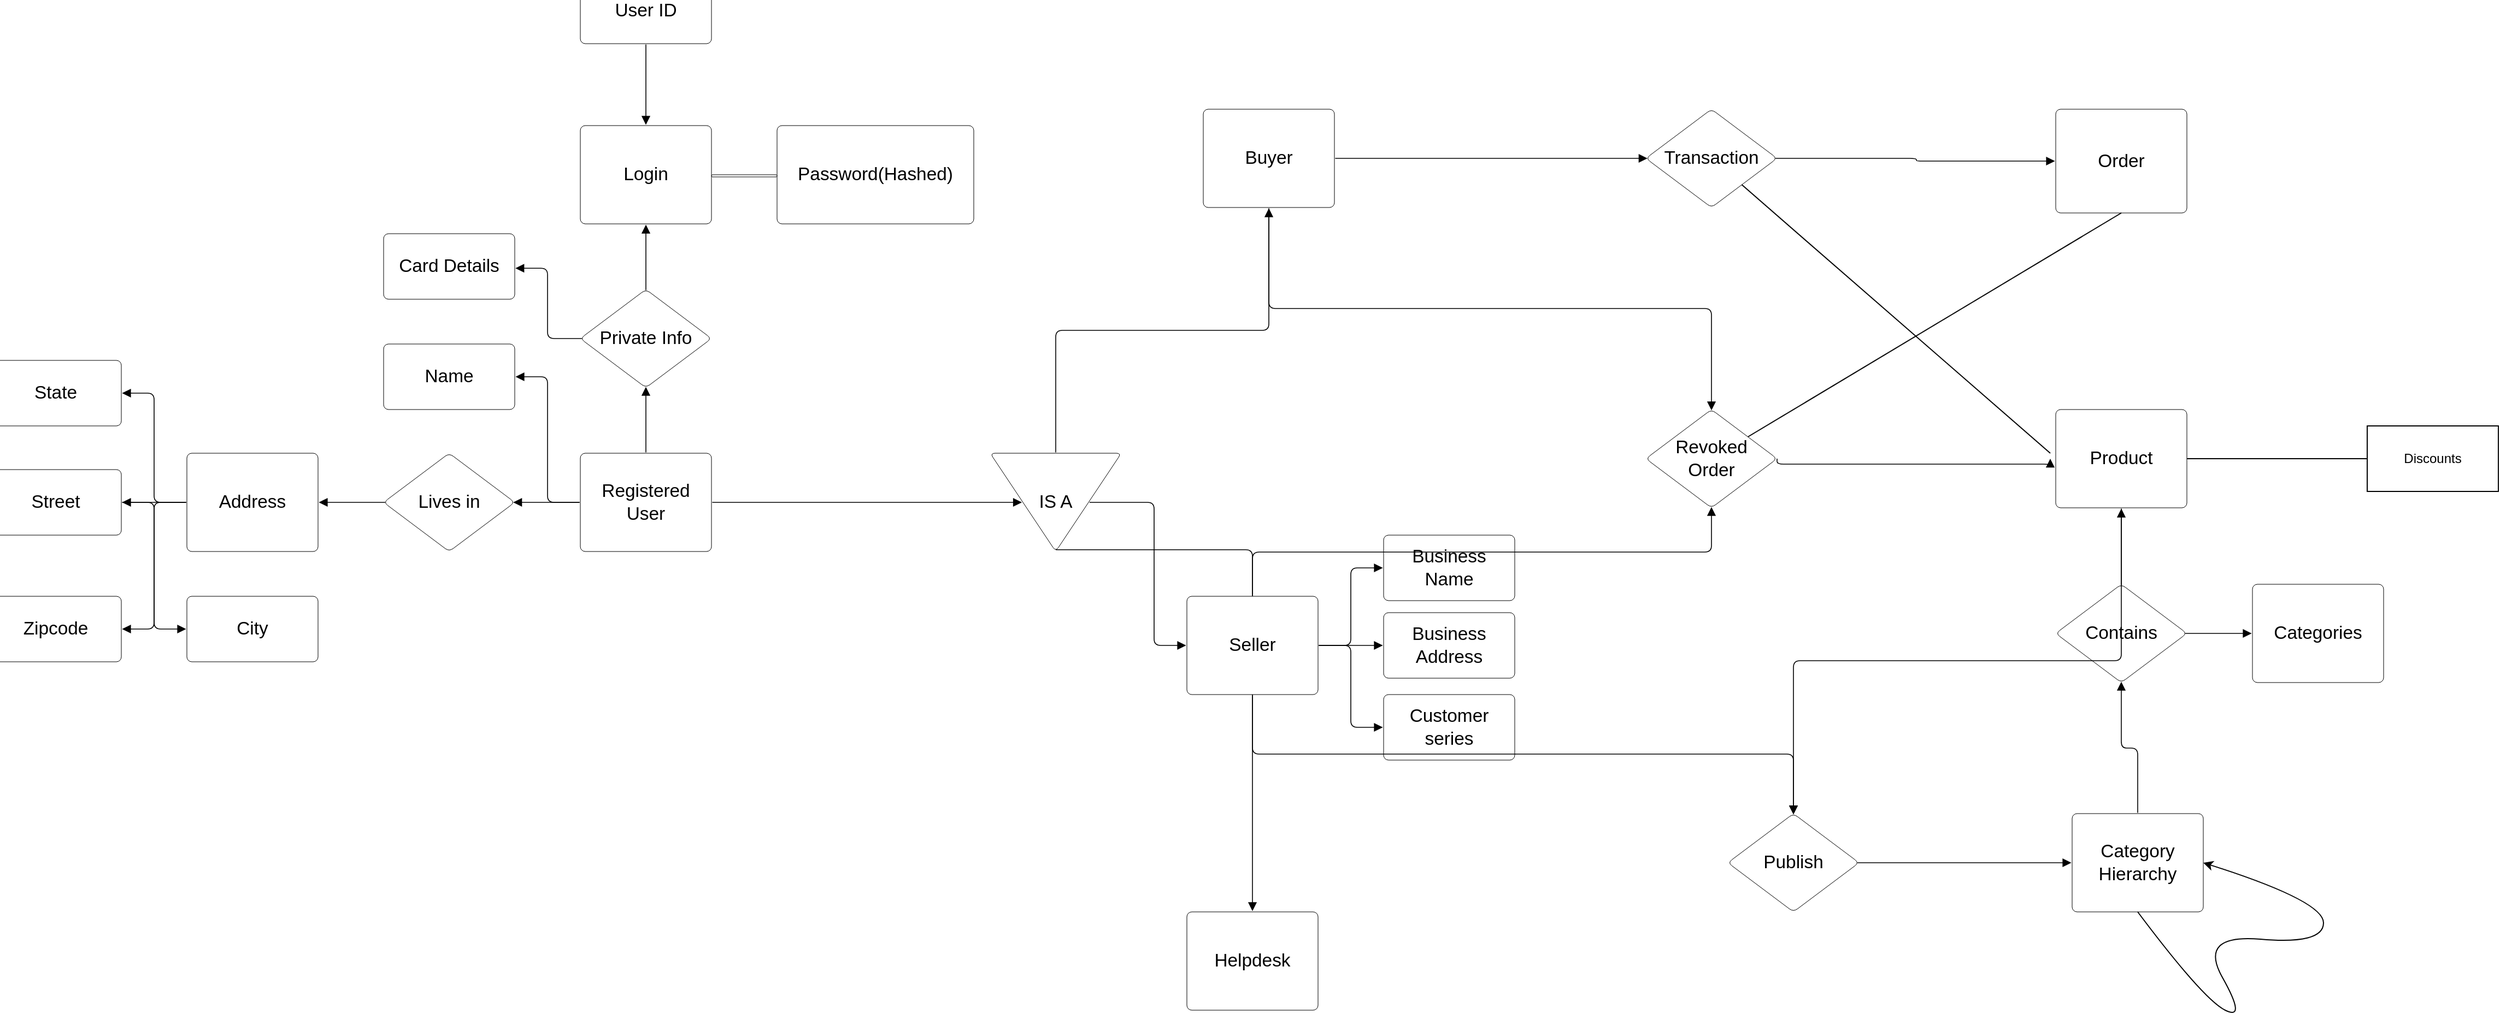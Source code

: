 <mxfile version="26.0.16">
  <diagram id="R2lEEEUBdFMjLlhIrx00" name="Page-1">
    <mxGraphModel dx="2902" dy="2342" grid="1" gridSize="10" guides="1" tooltips="1" connect="1" arrows="1" fold="1" page="1" pageScale="1" pageWidth="850" pageHeight="1100" math="0" shadow="0" extFonts="Permanent Marker^https://fonts.googleapis.com/css?family=Permanent+Marker">
      <root>
        <mxCell id="0" />
        <mxCell id="1" parent="0" />
        <mxCell id="E6jkqPbQKa4cJhccXn8V-61" value="Registered User" style="html=1;overflow=block;blockSpacing=1;whiteSpace=wrap;fontSize=16.7;spacing=9;rounded=1;absoluteArcSize=1;arcSize=9;strokeWidth=NaN;lucidId=gRqY9Qkse681;labelBackgroundColor=none;" vertex="1" parent="1">
          <mxGeometry x="165" y="270" width="120" height="90" as="geometry" />
        </mxCell>
        <mxCell id="E6jkqPbQKa4cJhccXn8V-62" value="" style="html=1;jettySize=18;whiteSpace=wrap;fontSize=13;strokeOpacity=100;strokeWidth=0.8;rounded=1;arcSize=12;edgeStyle=orthogonalEdgeStyle;startArrow=none;endArrow=block;endFill=1;exitX=0.5;exitY=-0.008;exitPerimeter=0;entryX=0.5;entryY=0.992;entryPerimeter=0;lucidId=yRqYI1fova_c;fontColor=#FFFFFF;labelBackgroundColor=none;" edge="1" parent="1" source="E6jkqPbQKa4cJhccXn8V-61" target="E6jkqPbQKa4cJhccXn8V-63">
          <mxGeometry width="100" height="100" relative="1" as="geometry">
            <Array as="points" />
          </mxGeometry>
        </mxCell>
        <mxCell id="E6jkqPbQKa4cJhccXn8V-63" value="Private Info" style="html=1;overflow=block;blockSpacing=1;whiteSpace=wrap;rhombus;fontSize=16.7;spacing=9;rounded=1;absoluteArcSize=1;arcSize=9;strokeWidth=NaN;lucidId=yRqYLSJQ5PU0;labelBackgroundColor=none;" vertex="1" parent="1">
          <mxGeometry x="165" y="120" width="120" height="90" as="geometry" />
        </mxCell>
        <mxCell id="E6jkqPbQKa4cJhccXn8V-64" value="" style="html=1;jettySize=18;whiteSpace=wrap;fontSize=13;strokeOpacity=100;strokeWidth=0.8;rounded=1;arcSize=12;edgeStyle=orthogonalEdgeStyle;startArrow=none;endArrow=block;endFill=1;exitX=-0.006;exitY=0.5;exitPerimeter=0;entryX=0.988;entryY=0.5;entryPerimeter=0;lucidId=LRqYkBhPkQIc;fontColor=#FFFFFF;labelBackgroundColor=none;" edge="1" parent="1" source="E6jkqPbQKa4cJhccXn8V-61" target="E6jkqPbQKa4cJhccXn8V-65">
          <mxGeometry width="100" height="100" relative="1" as="geometry">
            <Array as="points" />
          </mxGeometry>
        </mxCell>
        <mxCell id="E6jkqPbQKa4cJhccXn8V-65" value="Lives in" style="html=1;overflow=block;blockSpacing=1;whiteSpace=wrap;rhombus;fontSize=16.7;spacing=9;rounded=1;absoluteArcSize=1;arcSize=9;strokeWidth=NaN;lucidId=LRqY2nMbWc.k;labelBackgroundColor=none;" vertex="1" parent="1">
          <mxGeometry x="-15" y="270" width="120" height="90" as="geometry" />
        </mxCell>
        <mxCell id="E6jkqPbQKa4cJhccXn8V-66" value="" style="html=1;jettySize=18;whiteSpace=wrap;fontSize=13;strokeOpacity=100;strokeWidth=0.8;rounded=1;arcSize=12;edgeStyle=orthogonalEdgeStyle;startArrow=none;endArrow=block;endFill=1;exitX=-0.006;exitY=0.5;exitPerimeter=0;entryX=1.006;entryY=0.5;entryPerimeter=0;lucidId=RRqYuFU9OQ1N;fontColor=#FFFFFF;labelBackgroundColor=none;" edge="1" parent="1" source="E6jkqPbQKa4cJhccXn8V-61" target="E6jkqPbQKa4cJhccXn8V-67">
          <mxGeometry width="100" height="100" relative="1" as="geometry">
            <Array as="points" />
          </mxGeometry>
        </mxCell>
        <mxCell id="E6jkqPbQKa4cJhccXn8V-67" value="Name" style="html=1;overflow=block;blockSpacing=1;whiteSpace=wrap;fontSize=16.7;spacing=9;rounded=1;absoluteArcSize=1;arcSize=9;strokeWidth=NaN;lucidId=RRqYtm4euIxn;labelBackgroundColor=none;" vertex="1" parent="1">
          <mxGeometry x="-15" y="170" width="120" height="60" as="geometry" />
        </mxCell>
        <mxCell id="E6jkqPbQKa4cJhccXn8V-68" value="" style="html=1;jettySize=18;whiteSpace=wrap;fontSize=13;strokeOpacity=100;strokeWidth=0.8;rounded=1;arcSize=12;edgeStyle=orthogonalEdgeStyle;startArrow=none;endArrow=block;endFill=1;exitX=0.012;exitY=0.5;exitPerimeter=0;entryX=1.006;entryY=0.5;entryPerimeter=0;lucidId=RSqYBwHx0Gmj;fontColor=#FFFFFF;labelBackgroundColor=none;" edge="1" parent="1" source="E6jkqPbQKa4cJhccXn8V-65" target="E6jkqPbQKa4cJhccXn8V-69">
          <mxGeometry width="100" height="100" relative="1" as="geometry">
            <Array as="points" />
          </mxGeometry>
        </mxCell>
        <mxCell id="E6jkqPbQKa4cJhccXn8V-69" value="Address" style="html=1;overflow=block;blockSpacing=1;whiteSpace=wrap;fontSize=16.7;spacing=9;rounded=1;absoluteArcSize=1;arcSize=9;strokeWidth=NaN;lucidId=RSqY2hOoYwix;labelBackgroundColor=none;" vertex="1" parent="1">
          <mxGeometry x="-195" y="270" width="120" height="90" as="geometry" />
        </mxCell>
        <mxCell id="E6jkqPbQKa4cJhccXn8V-70" value="" style="html=1;jettySize=18;whiteSpace=wrap;fontSize=13;strokeOpacity=100;strokeWidth=0.8;rounded=1;arcSize=12;edgeStyle=orthogonalEdgeStyle;startArrow=none;endArrow=block;endFill=1;exitX=-0.006;exitY=0.5;exitPerimeter=0;entryX=1.006;entryY=0.5;entryPerimeter=0;lucidId=kTqYNJMHsaEp;fontColor=#FFFFFF;labelBackgroundColor=none;" edge="1" parent="1" source="E6jkqPbQKa4cJhccXn8V-69" target="E6jkqPbQKa4cJhccXn8V-71">
          <mxGeometry width="100" height="100" relative="1" as="geometry">
            <Array as="points" />
          </mxGeometry>
        </mxCell>
        <mxCell id="E6jkqPbQKa4cJhccXn8V-71" value="Street" style="html=1;overflow=block;blockSpacing=1;whiteSpace=wrap;fontSize=16.7;spacing=9;rounded=1;absoluteArcSize=1;arcSize=9;strokeWidth=NaN;lucidId=kTqY4z9rk5KH;labelBackgroundColor=none;" vertex="1" parent="1">
          <mxGeometry x="-375" y="285" width="120" height="60" as="geometry" />
        </mxCell>
        <mxCell id="E6jkqPbQKa4cJhccXn8V-72" value="" style="html=1;jettySize=18;whiteSpace=wrap;fontSize=13;strokeOpacity=100;strokeWidth=0.8;rounded=1;arcSize=12;edgeStyle=orthogonalEdgeStyle;startArrow=none;endArrow=block;endFill=1;exitX=1.006;exitY=0.5;exitPerimeter=0;entryX=-0.006;entryY=0.5;entryPerimeter=0;lucidId=mTqYX-yObgES;fontColor=#FFFFFF;labelBackgroundColor=none;" edge="1" parent="1" source="E6jkqPbQKa4cJhccXn8V-71" target="E6jkqPbQKa4cJhccXn8V-73">
          <mxGeometry width="100" height="100" relative="1" as="geometry">
            <Array as="points" />
          </mxGeometry>
        </mxCell>
        <mxCell id="E6jkqPbQKa4cJhccXn8V-73" value="City" style="html=1;overflow=block;blockSpacing=1;whiteSpace=wrap;fontSize=16.7;spacing=9;rounded=1;absoluteArcSize=1;arcSize=9;strokeWidth=NaN;lucidId=mTqYJ2anaRyW;labelBackgroundColor=none;" vertex="1" parent="1">
          <mxGeometry x="-195" y="401" width="120" height="60" as="geometry" />
        </mxCell>
        <mxCell id="E6jkqPbQKa4cJhccXn8V-74" value="" style="html=1;jettySize=18;whiteSpace=wrap;fontSize=13;strokeOpacity=100;strokeWidth=0.8;rounded=1;arcSize=12;edgeStyle=orthogonalEdgeStyle;startArrow=none;endArrow=block;endFill=1;exitX=-0.006;exitY=0.5;exitPerimeter=0;entryX=1.006;entryY=0.5;entryPerimeter=0;lucidId=oTqYLUMXKShL;fontColor=#FFFFFF;labelBackgroundColor=none;" edge="1" parent="1" source="E6jkqPbQKa4cJhccXn8V-69" target="E6jkqPbQKa4cJhccXn8V-75">
          <mxGeometry width="100" height="100" relative="1" as="geometry">
            <Array as="points" />
          </mxGeometry>
        </mxCell>
        <mxCell id="E6jkqPbQKa4cJhccXn8V-75" value="Zipcode" style="html=1;overflow=block;blockSpacing=1;whiteSpace=wrap;fontSize=16.7;spacing=9;rounded=1;absoluteArcSize=1;arcSize=9;strokeWidth=NaN;lucidId=oTqYGgmuSKGg;labelBackgroundColor=none;" vertex="1" parent="1">
          <mxGeometry x="-375" y="401" width="120" height="60" as="geometry" />
        </mxCell>
        <mxCell id="E6jkqPbQKa4cJhccXn8V-76" value="" style="html=1;jettySize=18;whiteSpace=wrap;fontSize=13;strokeOpacity=100;strokeWidth=0.8;rounded=1;arcSize=12;edgeStyle=orthogonalEdgeStyle;startArrow=none;endArrow=block;endFill=1;exitX=-0.006;exitY=0.5;exitPerimeter=0;entryX=1.006;entryY=0.5;entryPerimeter=0;lucidId=PTqYq08lQQ99;fontColor=#FFFFFF;labelBackgroundColor=none;" edge="1" parent="1" source="E6jkqPbQKa4cJhccXn8V-69" target="E6jkqPbQKa4cJhccXn8V-77">
          <mxGeometry width="100" height="100" relative="1" as="geometry">
            <Array as="points" />
          </mxGeometry>
        </mxCell>
        <mxCell id="E6jkqPbQKa4cJhccXn8V-77" value="State" style="html=1;overflow=block;blockSpacing=1;whiteSpace=wrap;fontSize=16.7;spacing=9;rounded=1;absoluteArcSize=1;arcSize=9;strokeWidth=NaN;lucidId=PTqYvRnsqesd;labelBackgroundColor=none;" vertex="1" parent="1">
          <mxGeometry x="-375" y="185" width="120" height="60" as="geometry" />
        </mxCell>
        <mxCell id="E6jkqPbQKa4cJhccXn8V-78" value="Login" style="html=1;overflow=block;blockSpacing=1;whiteSpace=wrap;fontSize=16.7;spacing=9;rounded=1;absoluteArcSize=1;arcSize=9;strokeWidth=NaN;lucidId=dUqYwRhcH~zG;labelBackgroundColor=none;" vertex="1" parent="1">
          <mxGeometry x="165" y="-30" width="120" height="90" as="geometry" />
        </mxCell>
        <mxCell id="E6jkqPbQKa4cJhccXn8V-79" value="" style="html=1;jettySize=18;whiteSpace=wrap;fontSize=13;strokeOpacity=100;strokeWidth=0.8;rounded=1;arcSize=12;edgeStyle=orthogonalEdgeStyle;startArrow=none;endArrow=block;endFill=1;exitX=0.5;exitY=0.008;exitPerimeter=0;entryX=0.5;entryY=1.008;entryPerimeter=0;lucidId=EUqYGTeEbttp;fontColor=#FFFFFF;labelBackgroundColor=none;" edge="1" parent="1" source="E6jkqPbQKa4cJhccXn8V-63" target="E6jkqPbQKa4cJhccXn8V-78">
          <mxGeometry width="100" height="100" relative="1" as="geometry">
            <Array as="points" />
          </mxGeometry>
        </mxCell>
        <mxCell id="E6jkqPbQKa4cJhccXn8V-80" value="Card Details" style="html=1;overflow=block;blockSpacing=1;whiteSpace=wrap;fontSize=16.7;spacing=9;rounded=1;absoluteArcSize=1;arcSize=9;strokeWidth=NaN;lucidId=WUqYfr_o5fy.;labelBackgroundColor=none;" vertex="1" parent="1">
          <mxGeometry x="-15" y="69" width="120" height="60" as="geometry" />
        </mxCell>
        <mxCell id="E6jkqPbQKa4cJhccXn8V-81" value="" style="html=1;jettySize=18;whiteSpace=wrap;fontSize=13;strokeOpacity=100;strokeWidth=0.8;rounded=1;arcSize=12;edgeStyle=orthogonalEdgeStyle;startArrow=none;endArrow=block;endFill=1;exitX=0.012;exitY=0.5;exitPerimeter=0;entryX=1.005;entryY=0.527;entryPerimeter=0;lucidId=0UqYFQ5-wc0S;fontColor=#FFFFFF;labelBackgroundColor=none;" edge="1" parent="1" source="E6jkqPbQKa4cJhccXn8V-63" target="E6jkqPbQKa4cJhccXn8V-80">
          <mxGeometry width="100" height="100" relative="1" as="geometry">
            <Array as="points" />
          </mxGeometry>
        </mxCell>
        <mxCell id="E6jkqPbQKa4cJhccXn8V-82" value="" style="html=1;jettySize=18;whiteSpace=wrap;fontSize=13;strokeOpacity=100;strokeWidth=0.8;rounded=1;arcSize=12;edgeStyle=orthogonalEdgeStyle;startArrow=none;endArrow=block;endFill=1;exitX=0.5;exitY=1.013;exitPerimeter=0;entryX=0.5;entryY=-0.008;entryPerimeter=0;lucidId=cVqY1r7Iw5Du;fontColor=#FFFFFF;labelBackgroundColor=none;" edge="1" parent="1" source="E6jkqPbQKa4cJhccXn8V-83" target="E6jkqPbQKa4cJhccXn8V-78">
          <mxGeometry width="100" height="100" relative="1" as="geometry">
            <Array as="points" />
          </mxGeometry>
        </mxCell>
        <mxCell id="E6jkqPbQKa4cJhccXn8V-83" value="User ID" style="html=1;overflow=block;blockSpacing=1;whiteSpace=wrap;fontSize=16.7;spacing=9;rounded=1;absoluteArcSize=1;arcSize=9;strokeWidth=NaN;lucidId=cVqYwc0zfUg3;labelBackgroundColor=none;" vertex="1" parent="1">
          <mxGeometry x="165" y="-165" width="120" height="60" as="geometry" />
        </mxCell>
        <mxCell id="E6jkqPbQKa4cJhccXn8V-84" value="Password(Hashed)" style="html=1;overflow=block;blockSpacing=1;whiteSpace=wrap;fontSize=16.7;spacing=9;rounded=1;absoluteArcSize=1;arcSize=9;strokeWidth=NaN;lucidId=hVqYxX.KVmiw;labelBackgroundColor=none;" vertex="1" parent="1">
          <mxGeometry x="345" y="-30" width="180" height="90" as="geometry" />
        </mxCell>
        <mxCell id="E6jkqPbQKa4cJhccXn8V-85" value="" style="html=1;overflow=block;blockSpacing=1;whiteSpace=wrap;fontSize=13;spacing=0;rounded=1;absoluteArcSize=1;arcSize=9;strokeWidth=NaN;lucidId=MWqYEDBl9kO_;labelBackgroundColor=none;" vertex="1" parent="1">
          <mxGeometry x="285" y="15" width="60" height="2" as="geometry" />
        </mxCell>
        <mxCell id="E6jkqPbQKa4cJhccXn8V-86" value="" style="html=1;jettySize=18;whiteSpace=wrap;fontSize=13;strokeOpacity=100;strokeWidth=0.8;rounded=1;arcSize=12;edgeStyle=orthogonalEdgeStyle;startArrow=none;endArrow=block;endFill=1;exitX=1.006;exitY=0.5;exitPerimeter=0;entryX=0.242;entryY=0.5;entryPerimeter=0;lucidId=aYqYnv5.vwqL;fontColor=#FFFFFF;labelBackgroundColor=none;" edge="1" parent="1" source="E6jkqPbQKa4cJhccXn8V-61" target="E6jkqPbQKa4cJhccXn8V-87">
          <mxGeometry width="100" height="100" relative="1" as="geometry">
            <Array as="points" />
          </mxGeometry>
        </mxCell>
        <mxCell id="E6jkqPbQKa4cJhccXn8V-87" value="IS A" style="html=1;overflow=block;blockSpacing=1;whiteSpace=wrap;triangle;direction=south;anchorPointDirection=0;fontSize=16.7;spacing=9;rounded=1;absoluteArcSize=1;arcSize=9;strokeWidth=NaN;lucidId=aYqYB_8z1lbE;labelBackgroundColor=none;" vertex="1" parent="1">
          <mxGeometry x="540" y="270" width="120" height="90" as="geometry" />
        </mxCell>
        <mxCell id="E6jkqPbQKa4cJhccXn8V-88" value="" style="html=1;jettySize=18;whiteSpace=wrap;fontSize=13;strokeOpacity=100;strokeWidth=0.8;rounded=1;arcSize=12;edgeStyle=orthogonalEdgeStyle;startArrow=none;endArrow=block;endFill=1;exitX=0.5;exitY=0.982;exitPerimeter=0;entryX=0.5;entryY=-0.008;entryPerimeter=0;lucidId=lYqYbwCCiXf.;fontColor=#FFFFFF;labelBackgroundColor=none;" edge="1" parent="1" source="E6jkqPbQKa4cJhccXn8V-87" target="E6jkqPbQKa4cJhccXn8V-89">
          <mxGeometry width="100" height="100" relative="1" as="geometry">
            <Array as="points" />
          </mxGeometry>
        </mxCell>
        <mxCell id="E6jkqPbQKa4cJhccXn8V-89" value="Helpdesk" style="html=1;overflow=block;blockSpacing=1;whiteSpace=wrap;fontSize=16.7;spacing=9;rounded=1;absoluteArcSize=1;arcSize=9;strokeWidth=NaN;lucidId=lYqY2L1.5rSc;labelBackgroundColor=none;" vertex="1" parent="1">
          <mxGeometry x="720" y="690" width="120" height="90" as="geometry" />
        </mxCell>
        <mxCell id="E6jkqPbQKa4cJhccXn8V-90" value="" style="html=1;jettySize=18;whiteSpace=wrap;fontSize=13;strokeOpacity=100;strokeWidth=0.8;rounded=1;arcSize=12;edgeStyle=orthogonalEdgeStyle;startArrow=none;endArrow=block;endFill=1;exitX=0.758;exitY=0.5;exitPerimeter=0;entryX=-0.006;entryY=0.5;entryPerimeter=0;lucidId=nYqYP9XM1~Z7;fontColor=#FFFFFF;labelBackgroundColor=none;" edge="1" parent="1" source="E6jkqPbQKa4cJhccXn8V-87" target="E6jkqPbQKa4cJhccXn8V-91">
          <mxGeometry width="100" height="100" relative="1" as="geometry">
            <Array as="points" />
          </mxGeometry>
        </mxCell>
        <mxCell id="E6jkqPbQKa4cJhccXn8V-91" value="Seller" style="html=1;overflow=block;blockSpacing=1;whiteSpace=wrap;fontSize=16.7;spacing=9;rounded=1;absoluteArcSize=1;arcSize=9;strokeWidth=NaN;lucidId=nYqYoQrnCQ-k;labelBackgroundColor=none;" vertex="1" parent="1">
          <mxGeometry x="720" y="401" width="120" height="90" as="geometry" />
        </mxCell>
        <mxCell id="E6jkqPbQKa4cJhccXn8V-92" value="" style="html=1;jettySize=18;whiteSpace=wrap;fontSize=13;strokeOpacity=100;strokeWidth=0.8;rounded=1;arcSize=12;edgeStyle=orthogonalEdgeStyle;startArrow=none;endArrow=block;endFill=1;exitX=0.5;exitY=-0.008;exitPerimeter=0;entryX=0.5;entryY=1.008;entryPerimeter=0;lucidId=oYqYItvIhrHn;fontColor=#FFFFFF;labelBackgroundColor=none;" edge="1" parent="1" source="E6jkqPbQKa4cJhccXn8V-87" target="E6jkqPbQKa4cJhccXn8V-93">
          <mxGeometry width="100" height="100" relative="1" as="geometry">
            <Array as="points" />
          </mxGeometry>
        </mxCell>
        <mxCell id="E6jkqPbQKa4cJhccXn8V-93" value="Buyer" style="html=1;overflow=block;blockSpacing=1;whiteSpace=wrap;fontSize=16.7;spacing=9;rounded=1;absoluteArcSize=1;arcSize=9;strokeWidth=NaN;lucidId=oYqY3jGOQ7Ny;labelBackgroundColor=none;" vertex="1" parent="1">
          <mxGeometry x="735" y="-45" width="120" height="90" as="geometry" />
        </mxCell>
        <mxCell id="E6jkqPbQKa4cJhccXn8V-94" value="" style="html=1;jettySize=18;whiteSpace=wrap;fontSize=13;strokeOpacity=100;strokeWidth=0.8;rounded=1;arcSize=12;edgeStyle=orthogonalEdgeStyle;startArrow=none;endArrow=block;endFill=1;exitX=1.006;exitY=0.5;exitPerimeter=0;entryX=-0.006;entryY=0.5;entryPerimeter=0;lucidId=PYqYAz6FoRvw;fontColor=#FFFFFF;labelBackgroundColor=none;" edge="1" parent="1" source="E6jkqPbQKa4cJhccXn8V-91" target="E6jkqPbQKa4cJhccXn8V-95">
          <mxGeometry width="100" height="100" relative="1" as="geometry">
            <Array as="points" />
          </mxGeometry>
        </mxCell>
        <mxCell id="E6jkqPbQKa4cJhccXn8V-95" value="Business Address" style="html=1;overflow=block;blockSpacing=1;whiteSpace=wrap;fontSize=16.7;spacing=9;rounded=1;absoluteArcSize=1;arcSize=9;strokeWidth=NaN;lucidId=PYqYwhyK~T6p;labelBackgroundColor=none;" vertex="1" parent="1">
          <mxGeometry x="900" y="416" width="120" height="60" as="geometry" />
        </mxCell>
        <mxCell id="E6jkqPbQKa4cJhccXn8V-96" value="" style="html=1;jettySize=18;whiteSpace=wrap;fontSize=13;strokeOpacity=100;strokeWidth=0.8;rounded=1;arcSize=12;edgeStyle=orthogonalEdgeStyle;startArrow=none;endArrow=block;endFill=1;exitX=1.006;exitY=0.5;exitPerimeter=0;entryX=-0.006;entryY=0.5;entryPerimeter=0;lucidId=QYqY7W_44us1;fontColor=#FFFFFF;labelBackgroundColor=none;" edge="1" parent="1" source="E6jkqPbQKa4cJhccXn8V-91" target="E6jkqPbQKa4cJhccXn8V-97">
          <mxGeometry width="100" height="100" relative="1" as="geometry">
            <Array as="points" />
          </mxGeometry>
        </mxCell>
        <mxCell id="E6jkqPbQKa4cJhccXn8V-97" value="Customer series" style="html=1;overflow=block;blockSpacing=1;whiteSpace=wrap;fontSize=16.7;spacing=9;rounded=1;absoluteArcSize=1;arcSize=9;strokeWidth=NaN;lucidId=QYqYcN618cyQ;labelBackgroundColor=none;" vertex="1" parent="1">
          <mxGeometry x="900" y="491" width="120" height="60" as="geometry" />
        </mxCell>
        <mxCell id="E6jkqPbQKa4cJhccXn8V-98" value="" style="html=1;jettySize=18;whiteSpace=wrap;fontSize=13;strokeOpacity=100;strokeWidth=0.8;rounded=1;arcSize=12;edgeStyle=orthogonalEdgeStyle;startArrow=none;endArrow=block;endFill=1;exitX=1.006;exitY=0.5;exitPerimeter=0;entryX=-0.006;entryY=0.5;entryPerimeter=0;lucidId=RYqYCzyzH3SW;fontColor=#FFFFFF;labelBackgroundColor=none;" edge="1" parent="1" source="E6jkqPbQKa4cJhccXn8V-91" target="E6jkqPbQKa4cJhccXn8V-99">
          <mxGeometry width="100" height="100" relative="1" as="geometry">
            <Array as="points" />
          </mxGeometry>
        </mxCell>
        <mxCell id="E6jkqPbQKa4cJhccXn8V-99" value="Business Name" style="html=1;overflow=block;blockSpacing=1;whiteSpace=wrap;fontSize=16.7;spacing=9;rounded=1;absoluteArcSize=1;arcSize=9;strokeWidth=NaN;lucidId=RYqYeXFRjaJo;labelBackgroundColor=none;" vertex="1" parent="1">
          <mxGeometry x="900" y="345" width="120" height="60" as="geometry" />
        </mxCell>
        <mxCell id="E6jkqPbQKa4cJhccXn8V-100" value="" style="html=1;jettySize=18;whiteSpace=wrap;fontSize=13;strokeOpacity=100;strokeWidth=0.8;rounded=1;arcSize=12;edgeStyle=orthogonalEdgeStyle;startArrow=none;endArrow=block;endFill=1;exitX=1.006;exitY=0.5;exitPerimeter=0;entryX=0.012;entryY=0.5;entryPerimeter=0;lucidId=QZqYLLWtZo-z;fontColor=#FFFFFF;labelBackgroundColor=none;" edge="1" parent="1" source="E6jkqPbQKa4cJhccXn8V-93" target="E6jkqPbQKa4cJhccXn8V-101">
          <mxGeometry width="100" height="100" relative="1" as="geometry">
            <Array as="points" />
          </mxGeometry>
        </mxCell>
        <mxCell id="E6jkqPbQKa4cJhccXn8V-101" value="Transaction" style="html=1;overflow=block;blockSpacing=1;whiteSpace=wrap;rhombus;fontSize=16.7;spacing=9;rounded=1;absoluteArcSize=1;arcSize=9;strokeWidth=NaN;lucidId=QZqYzLfZw0-F;labelBackgroundColor=none;" vertex="1" parent="1">
          <mxGeometry x="1140" y="-45" width="120" height="90" as="geometry" />
        </mxCell>
        <mxCell id="E6jkqPbQKa4cJhccXn8V-102" value="" style="html=1;jettySize=18;whiteSpace=wrap;fontSize=13;strokeOpacity=100;strokeWidth=0.8;rounded=1;arcSize=12;edgeStyle=orthogonalEdgeStyle;startArrow=none;endArrow=block;endFill=1;exitX=0.988;exitY=0.5;exitPerimeter=0;entryX=-0.006;entryY=0.5;entryPerimeter=0;lucidId=3ZqYFcEj2bQ2;fontColor=#FFFFFF;labelBackgroundColor=none;" edge="1" parent="1" source="E6jkqPbQKa4cJhccXn8V-101" target="E6jkqPbQKa4cJhccXn8V-103">
          <mxGeometry width="100" height="100" relative="1" as="geometry">
            <Array as="points" />
          </mxGeometry>
        </mxCell>
        <mxCell id="E6jkqPbQKa4cJhccXn8V-103" value="Order" style="html=1;overflow=block;blockSpacing=1;whiteSpace=wrap;fontSize=16.7;spacing=9;rounded=1;absoluteArcSize=1;arcSize=9;strokeWidth=NaN;lucidId=3ZqYRd_S.M3v;labelBackgroundColor=none;" vertex="1" parent="1">
          <mxGeometry x="1515" y="-45" width="120" height="95" as="geometry" />
        </mxCell>
        <mxCell id="E6jkqPbQKa4cJhccXn8V-104" value="" style="html=1;jettySize=18;whiteSpace=wrap;fontSize=13;strokeOpacity=100;strokeWidth=0.8;rounded=1;arcSize=12;edgeStyle=orthogonalEdgeStyle;startArrow=none;endArrow=block;endFill=1;exitX=0.5;exitY=-0.008;exitPerimeter=0;entryX=0.5;entryY=0.992;entryPerimeter=0;lucidId=.ZqYD.Vl4Fk7;fontColor=#FFFFFF;labelBackgroundColor=none;" edge="1" parent="1" source="E6jkqPbQKa4cJhccXn8V-91" target="E6jkqPbQKa4cJhccXn8V-105">
          <mxGeometry width="100" height="100" relative="1" as="geometry">
            <Array as="points" />
          </mxGeometry>
        </mxCell>
        <mxCell id="E6jkqPbQKa4cJhccXn8V-105" value="Revoked Order" style="html=1;overflow=block;blockSpacing=1;whiteSpace=wrap;rhombus;fontSize=16.7;spacing=9;rounded=1;absoluteArcSize=1;arcSize=9;strokeWidth=NaN;lucidId=.ZqY.2ZhY5br;labelBackgroundColor=none;" vertex="1" parent="1">
          <mxGeometry x="1140" y="230" width="120" height="90" as="geometry" />
        </mxCell>
        <mxCell id="E6jkqPbQKa4cJhccXn8V-106" value="" style="html=1;jettySize=18;whiteSpace=wrap;fontSize=13;strokeOpacity=100;strokeWidth=0.8;rounded=1;arcSize=12;edgeStyle=orthogonalEdgeStyle;startArrow=none;endArrow=block;endFill=1;exitX=0.5;exitY=1.008;exitPerimeter=0;entryX=0.5;entryY=0.008;entryPerimeter=0;lucidId=A0qYV~RuDArJ;fontColor=#FFFFFF;labelBackgroundColor=none;" edge="1" parent="1" source="E6jkqPbQKa4cJhccXn8V-91" target="E6jkqPbQKa4cJhccXn8V-107">
          <mxGeometry width="100" height="100" relative="1" as="geometry">
            <Array as="points" />
          </mxGeometry>
        </mxCell>
        <mxCell id="E6jkqPbQKa4cJhccXn8V-107" value="Publish" style="html=1;overflow=block;blockSpacing=1;whiteSpace=wrap;rhombus;fontSize=16.7;spacing=9;rounded=1;absoluteArcSize=1;arcSize=9;strokeWidth=NaN;lucidId=A0qYmbD64PyA;labelBackgroundColor=none;" vertex="1" parent="1">
          <mxGeometry x="1215" y="600" width="120" height="90" as="geometry" />
        </mxCell>
        <mxCell id="E6jkqPbQKa4cJhccXn8V-108" value="" style="html=1;jettySize=18;whiteSpace=wrap;fontSize=13;strokeOpacity=100;strokeWidth=0.8;rounded=1;arcSize=12;edgeStyle=orthogonalEdgeStyle;startArrow=none;endArrow=block;endFill=1;lucidId=Y0qYziYV_dhq;fontColor=#FFFFFF;labelBackgroundColor=none;exitX=1;exitY=0.5;exitDx=0;exitDy=0;" edge="1" parent="1" source="E6jkqPbQKa4cJhccXn8V-105">
          <mxGeometry width="100" height="100" relative="1" as="geometry">
            <Array as="points">
              <mxPoint x="1260" y="280" />
              <mxPoint x="1510" y="280" />
            </Array>
            <mxPoint x="1250" y="380" as="sourcePoint" />
            <mxPoint x="1510" y="275" as="targetPoint" />
          </mxGeometry>
        </mxCell>
        <mxCell id="E6jkqPbQKa4cJhccXn8V-109" value="Product" style="html=1;overflow=block;blockSpacing=1;whiteSpace=wrap;fontSize=16.7;spacing=9;rounded=1;absoluteArcSize=1;arcSize=9;strokeWidth=NaN;lucidId=Y0qYCAMnRt-L;labelBackgroundColor=none;" vertex="1" parent="1">
          <mxGeometry x="1515" y="230" width="120" height="90" as="geometry" />
        </mxCell>
        <mxCell id="E6jkqPbQKa4cJhccXn8V-110" value="" style="html=1;jettySize=18;whiteSpace=wrap;fontSize=13;strokeOpacity=100;strokeWidth=0.8;rounded=1;arcSize=12;edgeStyle=orthogonalEdgeStyle;startArrow=none;endArrow=block;endFill=1;exitX=0.988;exitY=0.5;exitPerimeter=0;entryX=-0.006;entryY=0.5;entryPerimeter=0;lucidId=60qYMjgFN~Xl;fontColor=#FFFFFF;labelBackgroundColor=none;" edge="1" parent="1" source="E6jkqPbQKa4cJhccXn8V-107" target="E6jkqPbQKa4cJhccXn8V-111">
          <mxGeometry width="100" height="100" relative="1" as="geometry">
            <Array as="points" />
          </mxGeometry>
        </mxCell>
        <mxCell id="E6jkqPbQKa4cJhccXn8V-111" value="Category Hierarchy" style="html=1;overflow=block;blockSpacing=1;whiteSpace=wrap;fontSize=16.7;spacing=9;rounded=1;absoluteArcSize=1;arcSize=9;strokeWidth=NaN;lucidId=60qYJcSn1ibH;labelBackgroundColor=none;" vertex="1" parent="1">
          <mxGeometry x="1530" y="600" width="120" height="90" as="geometry" />
        </mxCell>
        <mxCell id="E6jkqPbQKa4cJhccXn8V-112" value="" style="html=1;jettySize=18;whiteSpace=wrap;fontSize=13;strokeOpacity=100;strokeWidth=0.8;rounded=1;arcSize=12;edgeStyle=orthogonalEdgeStyle;startArrow=none;endArrow=block;endFill=1;exitX=0.5;exitY=-0.008;exitPerimeter=0;entryX=0.5;entryY=0.992;entryPerimeter=0;lucidId=c1qYmt3CT.yc;fontColor=#FFFFFF;labelBackgroundColor=none;" edge="1" parent="1" source="E6jkqPbQKa4cJhccXn8V-111" target="E6jkqPbQKa4cJhccXn8V-113">
          <mxGeometry width="100" height="100" relative="1" as="geometry">
            <Array as="points" />
          </mxGeometry>
        </mxCell>
        <mxCell id="E6jkqPbQKa4cJhccXn8V-113" value="Contains" style="html=1;overflow=block;blockSpacing=1;whiteSpace=wrap;rhombus;fontSize=16.7;spacing=9;rounded=1;absoluteArcSize=1;arcSize=9;strokeWidth=NaN;lucidId=c1qYdQpgnGai;labelBackgroundColor=none;" vertex="1" parent="1">
          <mxGeometry x="1515" y="390" width="120" height="90" as="geometry" />
        </mxCell>
        <mxCell id="E6jkqPbQKa4cJhccXn8V-114" value="" style="html=1;jettySize=18;whiteSpace=wrap;fontSize=13;strokeOpacity=100;strokeWidth=0.8;rounded=1;arcSize=12;edgeStyle=orthogonalEdgeStyle;startArrow=none;endArrow=block;endFill=1;exitX=0.5;exitY=0.008;exitPerimeter=0;entryX=0.5;entryY=1.008;entryPerimeter=0;lucidId=h1qYy.CWBZTP;fontColor=#FFFFFF;labelBackgroundColor=none;" edge="1" parent="1" source="E6jkqPbQKa4cJhccXn8V-113" target="E6jkqPbQKa4cJhccXn8V-109">
          <mxGeometry width="100" height="100" relative="1" as="geometry">
            <Array as="points" />
          </mxGeometry>
        </mxCell>
        <mxCell id="E6jkqPbQKa4cJhccXn8V-115" value="" style="html=1;jettySize=18;whiteSpace=wrap;fontSize=13;strokeOpacity=100;strokeWidth=0.8;rounded=1;arcSize=12;edgeStyle=orthogonalEdgeStyle;startArrow=none;endArrow=block;endFill=1;exitX=0.988;exitY=0.5;exitPerimeter=0;entryX=-0.006;entryY=0.5;entryPerimeter=0;lucidId=v1qYLyllkB-g;fontColor=#FFFFFF;labelBackgroundColor=none;" edge="1" parent="1" source="E6jkqPbQKa4cJhccXn8V-113" target="E6jkqPbQKa4cJhccXn8V-116">
          <mxGeometry width="100" height="100" relative="1" as="geometry">
            <Array as="points" />
          </mxGeometry>
        </mxCell>
        <mxCell id="E6jkqPbQKa4cJhccXn8V-116" value="Categories" style="html=1;overflow=block;blockSpacing=1;whiteSpace=wrap;fontSize=16.7;spacing=9;rounded=1;absoluteArcSize=1;arcSize=9;strokeWidth=NaN;lucidId=v1qYH23R-nWq;labelBackgroundColor=none;" vertex="1" parent="1">
          <mxGeometry x="1695" y="390" width="120" height="90" as="geometry" />
        </mxCell>
        <mxCell id="E6jkqPbQKa4cJhccXn8V-117" value="" style="html=1;jettySize=18;whiteSpace=wrap;fontSize=13;strokeOpacity=100;strokeWidth=0.8;rounded=1;arcSize=12;edgeStyle=orthogonalEdgeStyle;startArrow=none;endArrow=block;endFill=1;exitX=0.5;exitY=1.008;exitPerimeter=0;entryX=0.5;entryY=0.008;entryPerimeter=0;lucidId=I1qY8gbBKlzK;fontColor=#FFFFFF;labelBackgroundColor=none;" edge="1" parent="1" source="E6jkqPbQKa4cJhccXn8V-109" target="E6jkqPbQKa4cJhccXn8V-107">
          <mxGeometry width="100" height="100" relative="1" as="geometry">
            <Array as="points" />
          </mxGeometry>
        </mxCell>
        <mxCell id="E6jkqPbQKa4cJhccXn8V-119" value="" style="html=1;jettySize=18;whiteSpace=wrap;fontSize=13;strokeOpacity=100;strokeWidth=0.8;rounded=1;arcSize=12;edgeStyle=orthogonalEdgeStyle;startArrow=none;endArrow=block;endFill=1;exitX=0.5;exitY=1.008;exitPerimeter=0;entryX=0.5;entryY=0.008;entryPerimeter=0;lucidId=u2qY_30du6Yt;fontColor=#FFFFFF;labelBackgroundColor=none;" edge="1" parent="1" source="E6jkqPbQKa4cJhccXn8V-93" target="E6jkqPbQKa4cJhccXn8V-105">
          <mxGeometry width="100" height="100" relative="1" as="geometry">
            <Array as="points" />
          </mxGeometry>
        </mxCell>
        <mxCell id="E6jkqPbQKa4cJhccXn8V-120" value="" style="endArrow=none;html=1;rounded=0;entryX=0.5;entryY=1;entryDx=0;entryDy=0;" edge="1" parent="1" source="E6jkqPbQKa4cJhccXn8V-105" target="E6jkqPbQKa4cJhccXn8V-103">
          <mxGeometry width="50" height="50" relative="1" as="geometry">
            <mxPoint x="1460" y="320" as="sourcePoint" />
            <mxPoint x="1510" y="270" as="targetPoint" />
            <Array as="points" />
          </mxGeometry>
        </mxCell>
        <mxCell id="E6jkqPbQKa4cJhccXn8V-121" value="" style="endArrow=none;html=1;rounded=0;" edge="1" parent="1" source="E6jkqPbQKa4cJhccXn8V-101">
          <mxGeometry width="50" height="50" relative="1" as="geometry">
            <mxPoint x="1460" y="320" as="sourcePoint" />
            <mxPoint x="1510" y="270" as="targetPoint" />
          </mxGeometry>
        </mxCell>
        <mxCell id="E6jkqPbQKa4cJhccXn8V-122" value="Discounts" style="rounded=0;whiteSpace=wrap;html=1;" vertex="1" parent="1">
          <mxGeometry x="1800" y="245" width="120" height="60" as="geometry" />
        </mxCell>
        <mxCell id="E6jkqPbQKa4cJhccXn8V-123" value="" style="endArrow=none;html=1;rounded=0;entryX=1;entryY=0.5;entryDx=0;entryDy=0;exitX=0;exitY=0.5;exitDx=0;exitDy=0;" edge="1" parent="1" source="E6jkqPbQKa4cJhccXn8V-122" target="E6jkqPbQKa4cJhccXn8V-109">
          <mxGeometry width="50" height="50" relative="1" as="geometry">
            <mxPoint x="1270" y="420" as="sourcePoint" />
            <mxPoint x="1320" y="370" as="targetPoint" />
          </mxGeometry>
        </mxCell>
        <mxCell id="E6jkqPbQKa4cJhccXn8V-125" value="" style="curved=1;endArrow=classic;html=1;rounded=0;exitX=0.5;exitY=1;exitDx=0;exitDy=0;entryX=1;entryY=0.5;entryDx=0;entryDy=0;" edge="1" parent="1" source="E6jkqPbQKa4cJhccXn8V-111" target="E6jkqPbQKa4cJhccXn8V-111">
          <mxGeometry width="50" height="50" relative="1" as="geometry">
            <mxPoint x="1645" y="760" as="sourcePoint" />
            <mxPoint x="1695" y="710" as="targetPoint" />
            <Array as="points">
              <mxPoint x="1650" y="770" />
              <mxPoint x="1690" y="790" />
              <mxPoint x="1645" y="710" />
              <mxPoint x="1760" y="720" />
              <mxPoint x="1760" y="680" />
            </Array>
          </mxGeometry>
        </mxCell>
      </root>
    </mxGraphModel>
  </diagram>
</mxfile>
